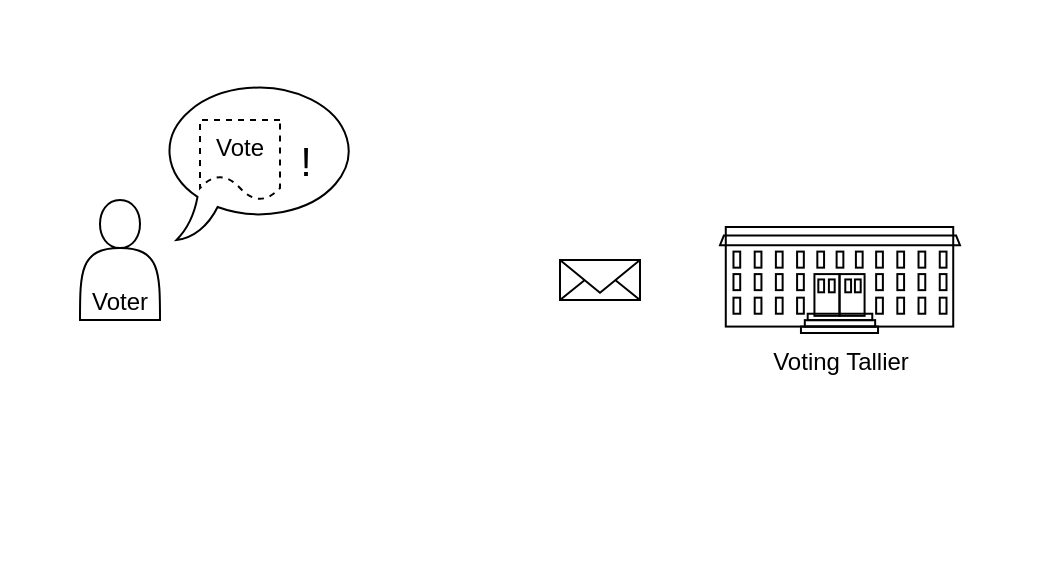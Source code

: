 <mxfile version="17.4.2" type="device"><diagram id="sNld3rZ4JpTNLqk1yw6c" name="Page-1"><mxGraphModel dx="1102" dy="1025" grid="1" gridSize="10" guides="1" tooltips="1" connect="1" arrows="1" fold="1" page="1" pageScale="1" pageWidth="1169" pageHeight="827" math="0" shadow="0"><root><mxCell id="0"/><mxCell id="1" parent="0"/><mxCell id="ccJkG87Baom0M-yUKFi--1" value="" style="rounded=0;whiteSpace=wrap;html=1;fontColor=none;fillColor=none;strokeColor=none;" parent="1" vertex="1"><mxGeometry x="80" y="160" width="520" height="280" as="geometry"/></mxCell><mxCell id="AUIPKvOtoZbsu5eekdwB-1" value="Voter" style="shape=actor;whiteSpace=wrap;html=1;verticalAlign=bottom;fillColor=none;" parent="1" vertex="1"><mxGeometry x="120" y="260" width="40" height="60" as="geometry"/></mxCell><mxCell id="vQOTLiqjrXoiNnoGAuGd-1" value="Voting Tallier" style="shape=mxgraph.cisco.buildings.university;html=1;pointerEvents=1;dashed=0;fillColor=none;strokeColor=#000000;strokeWidth=1;verticalLabelPosition=bottom;verticalAlign=top;align=center;outlineConnect=0;" parent="1" vertex="1"><mxGeometry x="440" y="273.5" width="120" height="53" as="geometry"/></mxCell><mxCell id="1vkqWT8C72ZyOJ_kqRkj-4" value="" style="html=1;verticalLabelPosition=bottom;align=center;labelBackgroundColor=#ffffff;verticalAlign=top;strokeWidth=1;strokeColor=#000000;shadow=0;dashed=0;shape=mxgraph.ios7.icons.mail;fillColor=none;" parent="1" vertex="1"><mxGeometry x="360" y="290" width="40" height="20" as="geometry"/></mxCell><mxCell id="1vkqWT8C72ZyOJ_kqRkj-6" value="&lt;font style=&quot;font-size: 20px&quot;&gt;!&amp;nbsp; &amp;nbsp;&amp;nbsp;&lt;/font&gt;" style="whiteSpace=wrap;html=1;shape=mxgraph.basic.oval_callout;align=right;fillColor=none;" parent="1" vertex="1"><mxGeometry x="160" y="200" width="100" height="80" as="geometry"/></mxCell><mxCell id="1vkqWT8C72ZyOJ_kqRkj-7" value="Vote" style="shape=document;whiteSpace=wrap;html=1;boundedLbl=1;strokeColor=default;strokeWidth=1;fillColor=none;dashed=1;flipV=0;flipH=1;" parent="1" vertex="1"><mxGeometry x="180" y="220" width="40" height="40" as="geometry"/></mxCell></root></mxGraphModel></diagram></mxfile>